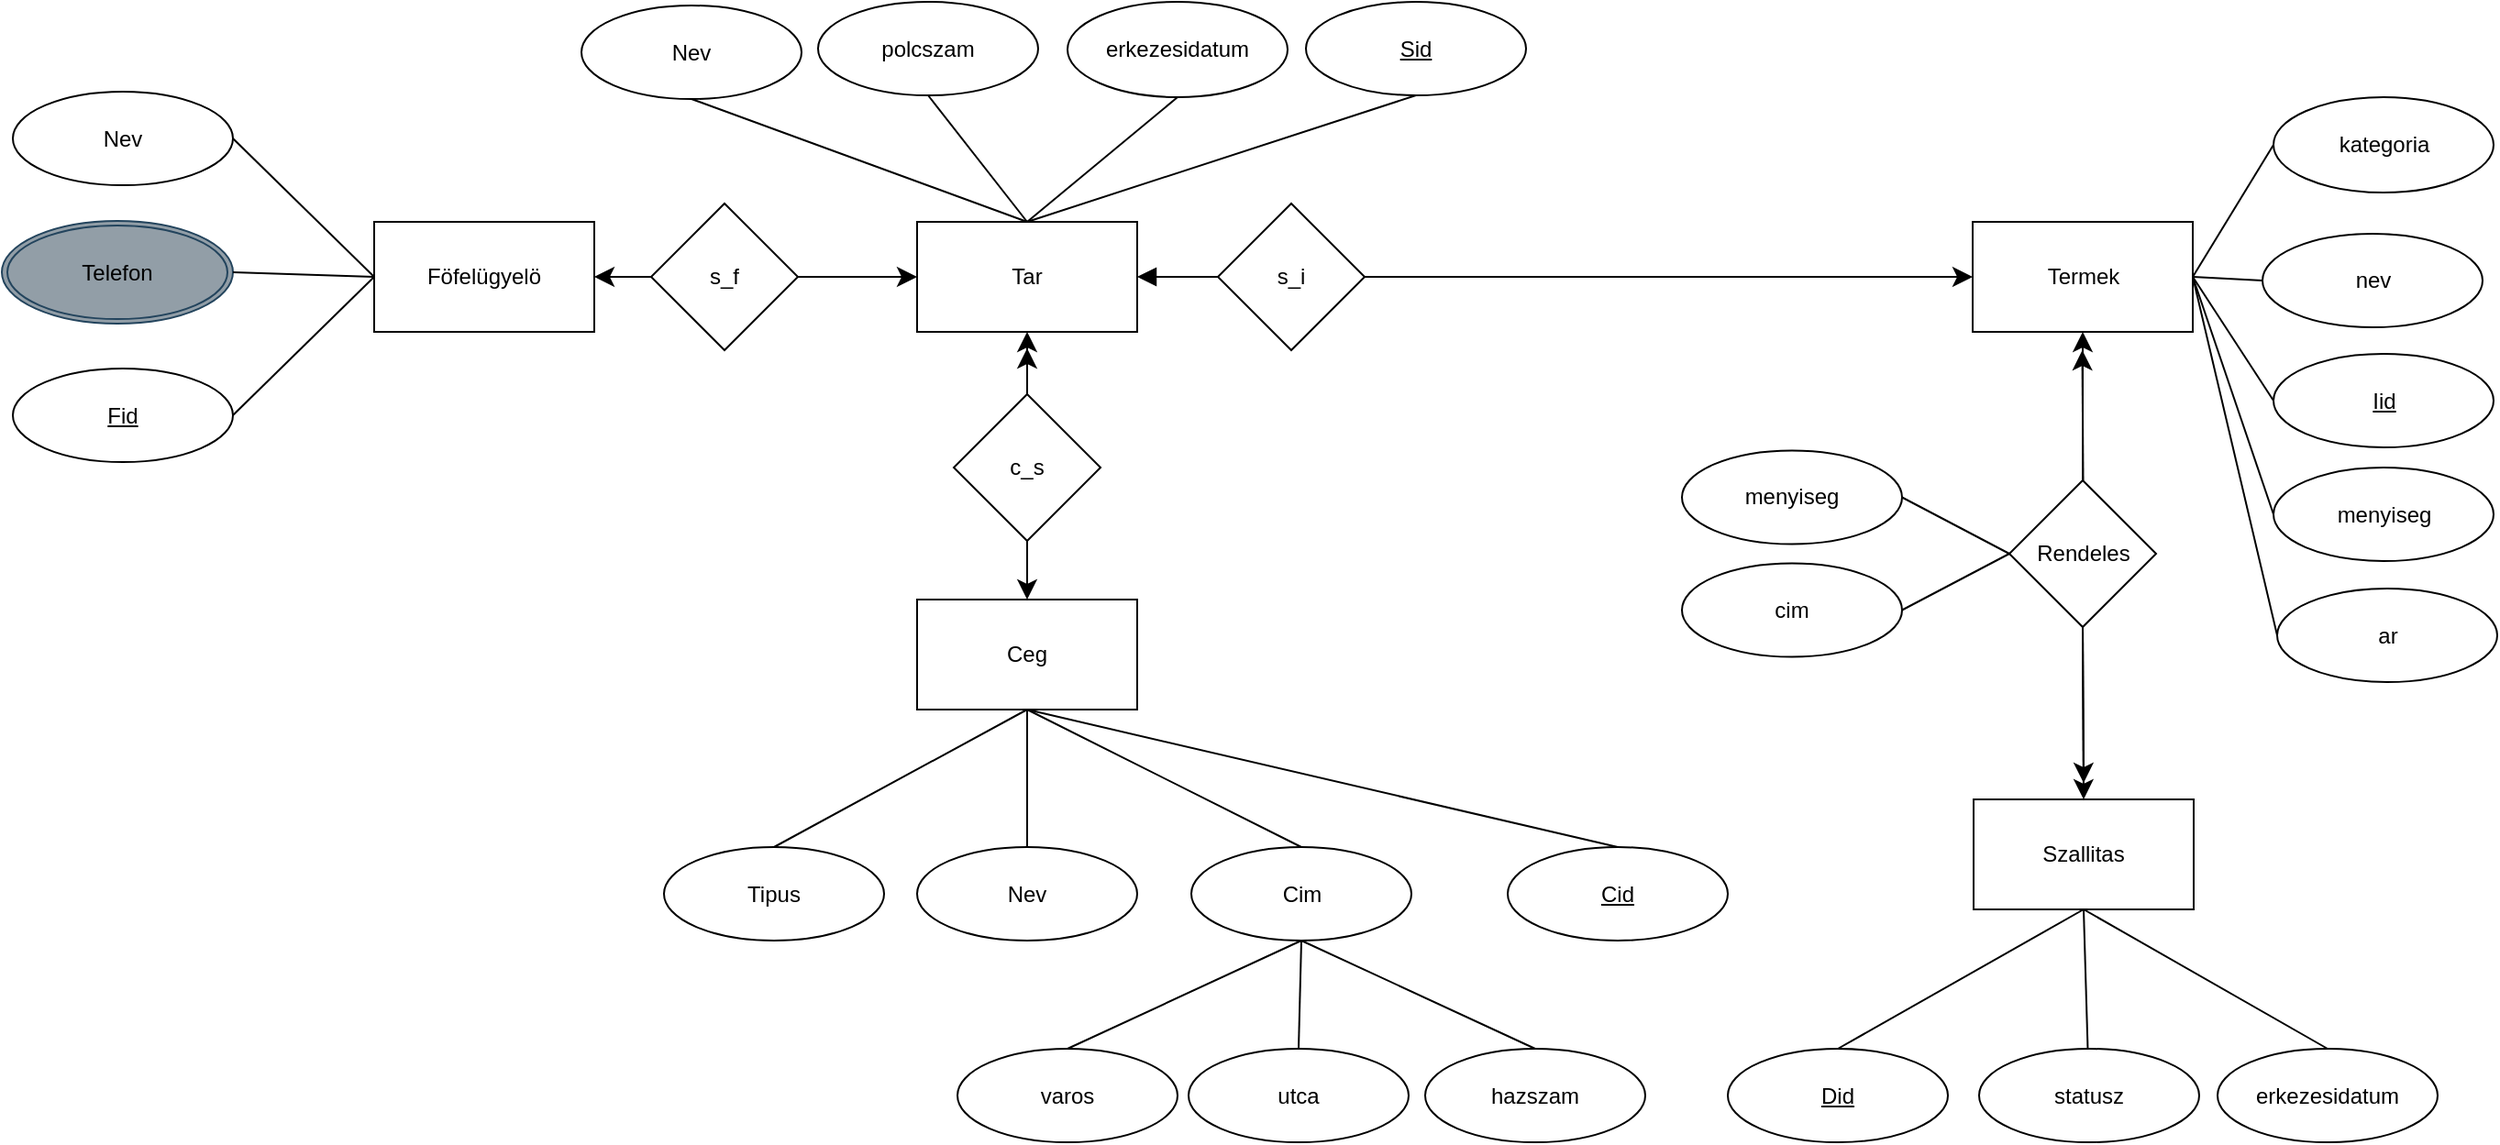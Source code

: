 <mxfile version="27.0.4">
  <diagram name="Page-1" id="25buBSfRVbLmozTASeky">
    <mxGraphModel dx="1442" dy="663" grid="0" gridSize="10" guides="1" tooltips="1" connect="1" arrows="1" fold="1" page="0" pageScale="1" pageWidth="4681" pageHeight="3300" math="0" shadow="0">
      <root>
        <mxCell id="0" />
        <mxCell id="1" parent="0" />
        <mxCell id="w4t-J_91MO3C1HGHpQgH-26" value="Telefon" style="ellipse;whiteSpace=wrap;html=1;fillColor=#929EA7;strokeColor=#23445d;" parent="1" vertex="1">
          <mxGeometry x="-306" y="147.5" width="126" height="56" as="geometry" />
        </mxCell>
        <mxCell id="w4t-J_91MO3C1HGHpQgH-1" value="Tar" style="rounded=0;whiteSpace=wrap;html=1;" parent="1" vertex="1">
          <mxGeometry x="193" y="148" width="120" height="60" as="geometry" />
        </mxCell>
        <mxCell id="w4t-J_91MO3C1HGHpQgH-9" value="" style="endArrow=none;html=1;rounded=0;fontSize=12;startSize=8;endSize=8;curved=1;entryX=0.5;entryY=1;entryDx=0;entryDy=0;exitX=0.5;exitY=0;exitDx=0;exitDy=0;" parent="1" source="w4t-J_91MO3C1HGHpQgH-1" target="w4t-J_91MO3C1HGHpQgH-61" edge="1">
          <mxGeometry width="50" height="50" relative="1" as="geometry">
            <mxPoint x="318" y="225" as="sourcePoint" />
            <mxPoint x="471" y="78" as="targetPoint" />
          </mxGeometry>
        </mxCell>
        <mxCell id="w4t-J_91MO3C1HGHpQgH-10" value="" style="endArrow=none;html=1;rounded=0;fontSize=12;startSize=8;endSize=8;curved=1;entryX=0.5;entryY=1;entryDx=0;entryDy=0;exitX=0.5;exitY=0;exitDx=0;exitDy=0;" parent="1" source="w4t-J_91MO3C1HGHpQgH-1" target="w4t-J_91MO3C1HGHpQgH-66" edge="1">
          <mxGeometry width="50" height="50" relative="1" as="geometry">
            <mxPoint x="263" y="158" as="sourcePoint" />
            <mxPoint x="330" y="78" as="targetPoint" />
          </mxGeometry>
        </mxCell>
        <mxCell id="w4t-J_91MO3C1HGHpQgH-12" value="" style="endArrow=none;html=1;rounded=0;fontSize=12;startSize=8;endSize=8;curved=1;entryX=0.5;entryY=1;entryDx=0;entryDy=0;exitX=0.5;exitY=0;exitDx=0;exitDy=0;" parent="1" source="w4t-J_91MO3C1HGHpQgH-1" target="w4t-J_91MO3C1HGHpQgH-60" edge="1">
          <mxGeometry width="50" height="50" relative="1" as="geometry">
            <mxPoint x="273" y="168" as="sourcePoint" />
            <mxPoint x="199" y="78" as="targetPoint" />
          </mxGeometry>
        </mxCell>
        <mxCell id="w4t-J_91MO3C1HGHpQgH-13" value="" style="endArrow=none;html=1;rounded=0;fontSize=12;startSize=8;endSize=8;curved=1;entryX=0.5;entryY=1;entryDx=0;entryDy=0;exitX=0.5;exitY=0;exitDx=0;exitDy=0;" parent="1" source="w4t-J_91MO3C1HGHpQgH-1" target="w4t-J_91MO3C1HGHpQgH-59" edge="1">
          <mxGeometry width="50" height="50" relative="1" as="geometry">
            <mxPoint x="283" y="178" as="sourcePoint" />
            <mxPoint x="68" y="78" as="targetPoint" />
          </mxGeometry>
        </mxCell>
        <mxCell id="w4t-J_91MO3C1HGHpQgH-17" value="s_f" style="rhombus;whiteSpace=wrap;html=1;" parent="1" vertex="1">
          <mxGeometry x="48" y="138" width="80" height="80" as="geometry" />
        </mxCell>
        <mxCell id="w4t-J_91MO3C1HGHpQgH-18" value="" style="endArrow=none;html=1;rounded=0;fontSize=12;startSize=8;endSize=8;curved=1;entryX=1;entryY=0.5;entryDx=0;entryDy=0;exitX=0;exitY=0.5;exitDx=0;exitDy=0;endFill=1;startFill=1;startArrow=classic;" parent="1" source="w4t-J_91MO3C1HGHpQgH-1" target="w4t-J_91MO3C1HGHpQgH-17" edge="1">
          <mxGeometry width="50" height="50" relative="1" as="geometry">
            <mxPoint x="30" y="225" as="sourcePoint" />
            <mxPoint x="80" y="175" as="targetPoint" />
          </mxGeometry>
        </mxCell>
        <mxCell id="w4t-J_91MO3C1HGHpQgH-19" value="Föfelügyelö" style="rounded=0;whiteSpace=wrap;html=1;" parent="1" vertex="1">
          <mxGeometry x="-103" y="148" width="120" height="60" as="geometry" />
        </mxCell>
        <mxCell id="w4t-J_91MO3C1HGHpQgH-20" value="" style="endArrow=none;html=1;rounded=0;fontSize=12;startSize=8;endSize=8;curved=1;exitX=1;exitY=0.5;exitDx=0;exitDy=0;entryX=0;entryY=0.5;entryDx=0;entryDy=0;startArrow=classic;startFill=1;" parent="1" source="w4t-J_91MO3C1HGHpQgH-19" target="w4t-J_91MO3C1HGHpQgH-17" edge="1">
          <mxGeometry width="50" height="50" relative="1" as="geometry">
            <mxPoint x="30" y="225" as="sourcePoint" />
            <mxPoint x="80" y="175" as="targetPoint" />
          </mxGeometry>
        </mxCell>
        <mxCell id="w4t-J_91MO3C1HGHpQgH-23" value="Nev" style="ellipse;whiteSpace=wrap;html=1;" parent="1" vertex="1">
          <mxGeometry x="-300" y="77" width="120" height="51" as="geometry" />
        </mxCell>
        <mxCell id="w4t-J_91MO3C1HGHpQgH-24" value="Telefon" style="ellipse;whiteSpace=wrap;html=1;fillColor=#929EA7;strokeColor=#23445d;" parent="1" vertex="1">
          <mxGeometry x="-303" y="150" width="120" height="51" as="geometry" />
        </mxCell>
        <mxCell id="w4t-J_91MO3C1HGHpQgH-27" value="&lt;u&gt;Fid&lt;/u&gt;" style="ellipse;whiteSpace=wrap;html=1;" parent="1" vertex="1">
          <mxGeometry x="-300" y="228" width="120" height="51" as="geometry" />
        </mxCell>
        <mxCell id="w4t-J_91MO3C1HGHpQgH-28" value="" style="endArrow=none;html=1;rounded=0;fontSize=12;startSize=8;endSize=8;curved=1;exitX=1;exitY=0.5;exitDx=0;exitDy=0;entryX=0;entryY=0.5;entryDx=0;entryDy=0;" parent="1" source="w4t-J_91MO3C1HGHpQgH-23" target="w4t-J_91MO3C1HGHpQgH-19" edge="1">
          <mxGeometry width="50" height="50" relative="1" as="geometry">
            <mxPoint x="32" y="188" as="sourcePoint" />
            <mxPoint x="58" y="188" as="targetPoint" />
          </mxGeometry>
        </mxCell>
        <mxCell id="w4t-J_91MO3C1HGHpQgH-29" value="" style="endArrow=none;html=1;rounded=0;fontSize=12;startSize=8;endSize=8;curved=1;exitX=0;exitY=0.5;exitDx=0;exitDy=0;entryX=1;entryY=0.5;entryDx=0;entryDy=0;" parent="1" source="w4t-J_91MO3C1HGHpQgH-19" target="w4t-J_91MO3C1HGHpQgH-26" edge="1">
          <mxGeometry width="50" height="50" relative="1" as="geometry">
            <mxPoint x="-163" y="133" as="sourcePoint" />
            <mxPoint x="-165" y="196" as="targetPoint" />
          </mxGeometry>
        </mxCell>
        <mxCell id="w4t-J_91MO3C1HGHpQgH-30" value="" style="endArrow=none;html=1;rounded=0;fontSize=12;startSize=8;endSize=8;curved=1;exitX=0;exitY=0.5;exitDx=0;exitDy=0;entryX=1;entryY=0.5;entryDx=0;entryDy=0;" parent="1" source="w4t-J_91MO3C1HGHpQgH-19" target="w4t-J_91MO3C1HGHpQgH-27" edge="1">
          <mxGeometry width="50" height="50" relative="1" as="geometry">
            <mxPoint x="-88" y="188" as="sourcePoint" />
            <mxPoint x="-163" y="206" as="targetPoint" />
          </mxGeometry>
        </mxCell>
        <mxCell id="w4t-J_91MO3C1HGHpQgH-55" value="c_s" style="rhombus;whiteSpace=wrap;html=1;" parent="1" vertex="1">
          <mxGeometry x="213" y="242" width="80" height="80" as="geometry" />
        </mxCell>
        <mxCell id="w4t-J_91MO3C1HGHpQgH-56" value="" style="endArrow=none;html=1;rounded=0;fontSize=12;startSize=8;endSize=8;curved=1;entryX=0.5;entryY=0;entryDx=0;entryDy=0;exitX=0.5;exitY=1;exitDx=0;exitDy=0;startArrow=classic;startFill=1;" parent="1" source="w4t-J_91MO3C1HGHpQgH-1" target="w4t-J_91MO3C1HGHpQgH-55" edge="1">
          <mxGeometry width="50" height="50" relative="1" as="geometry">
            <mxPoint x="257" y="210" as="sourcePoint" />
            <mxPoint x="258" y="396" as="targetPoint" />
          </mxGeometry>
        </mxCell>
        <mxCell id="w4t-J_91MO3C1HGHpQgH-57" value="Ceg" style="rounded=0;whiteSpace=wrap;html=1;" parent="1" vertex="1">
          <mxGeometry x="193" y="354" width="120" height="60" as="geometry" />
        </mxCell>
        <mxCell id="w4t-J_91MO3C1HGHpQgH-58" value="" style="endArrow=none;html=1;rounded=0;fontSize=12;startSize=8;endSize=8;curved=1;exitX=0.5;exitY=0;exitDx=0;exitDy=0;entryX=0.5;entryY=1;entryDx=0;entryDy=0;startArrow=classic;startFill=1;" parent="1" source="w4t-J_91MO3C1HGHpQgH-57" target="w4t-J_91MO3C1HGHpQgH-55" edge="1">
          <mxGeometry width="50" height="50" relative="1" as="geometry">
            <mxPoint x="208" y="446" as="sourcePoint" />
            <mxPoint x="258" y="396" as="targetPoint" />
          </mxGeometry>
        </mxCell>
        <mxCell id="w4t-J_91MO3C1HGHpQgH-59" value="Nev" style="ellipse;whiteSpace=wrap;html=1;" parent="1" vertex="1">
          <mxGeometry x="10" y="30" width="120" height="51" as="geometry" />
        </mxCell>
        <mxCell id="w4t-J_91MO3C1HGHpQgH-60" value="polcszam" style="ellipse;whiteSpace=wrap;html=1;" parent="1" vertex="1">
          <mxGeometry x="139" y="28" width="120" height="51" as="geometry" />
        </mxCell>
        <mxCell id="w4t-J_91MO3C1HGHpQgH-61" value="&lt;u&gt;Sid&lt;/u&gt;" style="ellipse;whiteSpace=wrap;html=1;" parent="1" vertex="1">
          <mxGeometry x="405" y="28" width="120" height="51" as="geometry" />
        </mxCell>
        <mxCell id="w4t-J_91MO3C1HGHpQgH-66" value="erkezesidatum" style="ellipse;whiteSpace=wrap;html=1;" parent="1" vertex="1">
          <mxGeometry x="275" y="28" width="120" height="52" as="geometry" />
        </mxCell>
        <mxCell id="w4t-J_91MO3C1HGHpQgH-68" value="s_i" style="rhombus;whiteSpace=wrap;html=1;" parent="1" vertex="1">
          <mxGeometry x="357" y="138" width="80" height="80" as="geometry" />
        </mxCell>
        <mxCell id="w4t-J_91MO3C1HGHpQgH-69" value="" style="endArrow=none;html=1;rounded=0;fontSize=12;startSize=8;endSize=8;curved=1;entryX=0;entryY=0.5;entryDx=0;entryDy=0;exitX=1;exitY=0.5;exitDx=0;exitDy=0;startArrow=block;startFill=1;" parent="1" source="w4t-J_91MO3C1HGHpQgH-1" target="w4t-J_91MO3C1HGHpQgH-68" edge="1">
          <mxGeometry width="50" height="50" relative="1" as="geometry">
            <mxPoint x="605" y="119.5" as="sourcePoint" />
            <mxPoint x="610" y="307.5" as="targetPoint" />
          </mxGeometry>
        </mxCell>
        <mxCell id="w4t-J_91MO3C1HGHpQgH-70" value="Termek" style="rounded=0;whiteSpace=wrap;html=1;" parent="1" vertex="1">
          <mxGeometry x="768.5" y="148" width="120" height="60" as="geometry" />
        </mxCell>
        <mxCell id="w4t-J_91MO3C1HGHpQgH-71" value="" style="endArrow=none;html=1;rounded=0;fontSize=12;startSize=8;endSize=8;curved=1;entryX=1;entryY=0.5;entryDx=0;entryDy=0;exitX=0;exitY=0.5;exitDx=0;exitDy=0;startArrow=classic;startFill=1;" parent="1" source="w4t-J_91MO3C1HGHpQgH-70" target="w4t-J_91MO3C1HGHpQgH-68" edge="1">
          <mxGeometry width="50" height="50" relative="1" as="geometry">
            <mxPoint x="560" y="357.5" as="sourcePoint" />
            <mxPoint x="610" y="307.5" as="targetPoint" />
          </mxGeometry>
        </mxCell>
        <mxCell id="w4t-J_91MO3C1HGHpQgH-72" value="nev" style="ellipse;whiteSpace=wrap;html=1;" parent="1" vertex="1">
          <mxGeometry x="926.5" y="154.5" width="120" height="51" as="geometry" />
        </mxCell>
        <mxCell id="w4t-J_91MO3C1HGHpQgH-73" value="&lt;u&gt;Iid&lt;/u&gt;" style="ellipse;whiteSpace=wrap;html=1;" parent="1" vertex="1">
          <mxGeometry x="932.5" y="220" width="120" height="51" as="geometry" />
        </mxCell>
        <mxCell id="w4t-J_91MO3C1HGHpQgH-74" value="" style="endArrow=none;html=1;rounded=0;fontSize=12;startSize=8;endSize=8;curved=1;exitX=0;exitY=0.5;exitDx=0;exitDy=0;entryX=1;entryY=0.5;entryDx=0;entryDy=0;" parent="1" source="w4t-J_91MO3C1HGHpQgH-81" target="w4t-J_91MO3C1HGHpQgH-70" edge="1">
          <mxGeometry width="50" height="50" relative="1" as="geometry">
            <mxPoint x="476" y="377.5" as="sourcePoint" />
            <mxPoint x="588" y="320.5" as="targetPoint" />
          </mxGeometry>
        </mxCell>
        <mxCell id="w4t-J_91MO3C1HGHpQgH-75" value="" style="endArrow=none;html=1;rounded=0;fontSize=12;startSize=8;endSize=8;curved=1;exitX=1;exitY=0.5;exitDx=0;exitDy=0;entryX=0;entryY=0.5;entryDx=0;entryDy=0;" parent="1" source="w4t-J_91MO3C1HGHpQgH-70" target="w4t-J_91MO3C1HGHpQgH-72" edge="1">
          <mxGeometry width="50" height="50" relative="1" as="geometry">
            <mxPoint x="367" y="265.5" as="sourcePoint" />
            <mxPoint x="357" y="328.5" as="targetPoint" />
          </mxGeometry>
        </mxCell>
        <mxCell id="w4t-J_91MO3C1HGHpQgH-76" value="" style="endArrow=none;html=1;rounded=0;fontSize=12;startSize=8;endSize=8;curved=1;exitX=1;exitY=0.5;exitDx=0;exitDy=0;entryX=0;entryY=0.5;entryDx=0;entryDy=0;" parent="1" source="w4t-J_91MO3C1HGHpQgH-70" target="w4t-J_91MO3C1HGHpQgH-73" edge="1">
          <mxGeometry width="50" height="50" relative="1" as="geometry">
            <mxPoint x="442" y="320.5" as="sourcePoint" />
            <mxPoint x="367" y="338.5" as="targetPoint" />
          </mxGeometry>
        </mxCell>
        <mxCell id="w4t-J_91MO3C1HGHpQgH-77" value="kategoria" style="ellipse;whiteSpace=wrap;html=1;" parent="1" vertex="1">
          <mxGeometry x="932.5" y="80" width="120" height="52" as="geometry" />
        </mxCell>
        <mxCell id="w4t-J_91MO3C1HGHpQgH-78" value="" style="endArrow=none;html=1;rounded=0;fontSize=12;startSize=8;endSize=8;curved=1;exitX=1;exitY=0.5;exitDx=0;exitDy=0;entryX=0;entryY=0.5;entryDx=0;entryDy=0;" parent="1" source="w4t-J_91MO3C1HGHpQgH-70" target="w4t-J_91MO3C1HGHpQgH-77" edge="1">
          <mxGeometry width="50" height="50" relative="1" as="geometry">
            <mxPoint x="741" y="325.5" as="sourcePoint" />
            <mxPoint x="493" y="328.5" as="targetPoint" />
          </mxGeometry>
        </mxCell>
        <mxCell id="w4t-J_91MO3C1HGHpQgH-81" value="menyiseg" style="ellipse;whiteSpace=wrap;html=1;" parent="1" vertex="1">
          <mxGeometry x="932.5" y="282" width="120" height="51" as="geometry" />
        </mxCell>
        <mxCell id="w4t-J_91MO3C1HGHpQgH-82" value="" style="endArrow=none;html=1;rounded=0;fontSize=12;startSize=8;endSize=8;curved=1;exitX=0;exitY=0.5;exitDx=0;exitDy=0;entryX=1;entryY=0.5;entryDx=0;entryDy=0;" parent="1" source="w4t-J_91MO3C1HGHpQgH-83" target="w4t-J_91MO3C1HGHpQgH-70" edge="1">
          <mxGeometry width="50" height="50" relative="1" as="geometry">
            <mxPoint x="478" y="443.5" as="sourcePoint" />
            <mxPoint x="606" y="244" as="targetPoint" />
          </mxGeometry>
        </mxCell>
        <mxCell id="w4t-J_91MO3C1HGHpQgH-83" value="ar" style="ellipse;whiteSpace=wrap;html=1;" parent="1" vertex="1">
          <mxGeometry x="934.5" y="348" width="120" height="51" as="geometry" />
        </mxCell>
        <mxCell id="w4t-J_91MO3C1HGHpQgH-84" value="Rendeles" style="rhombus;whiteSpace=wrap;html=1;" parent="1" vertex="1">
          <mxGeometry x="788.5" y="289" width="80" height="80" as="geometry" />
        </mxCell>
        <mxCell id="w4t-J_91MO3C1HGHpQgH-85" value="" style="endArrow=none;html=1;rounded=0;fontSize=12;startSize=8;endSize=8;curved=1;entryX=0.5;entryY=0;entryDx=0;entryDy=0;exitX=0.5;exitY=1;exitDx=0;exitDy=0;startArrow=classic;startFill=1;" parent="1" source="w4t-J_91MO3C1HGHpQgH-70" target="w4t-J_91MO3C1HGHpQgH-84" edge="1">
          <mxGeometry width="50" height="50" relative="1" as="geometry">
            <mxPoint x="203" y="188" as="sourcePoint" />
            <mxPoint x="138" y="188" as="targetPoint" />
          </mxGeometry>
        </mxCell>
        <mxCell id="w4t-J_91MO3C1HGHpQgH-86" value="menyiseg" style="ellipse;whiteSpace=wrap;html=1;" parent="1" vertex="1">
          <mxGeometry x="610" y="272.75" width="120" height="51" as="geometry" />
        </mxCell>
        <mxCell id="w4t-J_91MO3C1HGHpQgH-87" value="" style="endArrow=none;html=1;rounded=0;fontSize=12;startSize=8;endSize=8;curved=1;exitX=1;exitY=0.5;exitDx=0;exitDy=0;entryX=0;entryY=0.5;entryDx=0;entryDy=0;" parent="1" source="w4t-J_91MO3C1HGHpQgH-86" target="w4t-J_91MO3C1HGHpQgH-84" edge="1">
          <mxGeometry width="50" height="50" relative="1" as="geometry">
            <mxPoint x="10" y="274" as="sourcePoint" />
            <mxPoint x="-43" y="246" as="targetPoint" />
          </mxGeometry>
        </mxCell>
        <mxCell id="w4t-J_91MO3C1HGHpQgH-88" value="cim" style="ellipse;whiteSpace=wrap;html=1;" parent="1" vertex="1">
          <mxGeometry x="610" y="334.25" width="120" height="51" as="geometry" />
        </mxCell>
        <mxCell id="w4t-J_91MO3C1HGHpQgH-89" value="" style="endArrow=none;html=1;rounded=0;fontSize=12;startSize=8;endSize=8;curved=1;exitX=1;exitY=0.5;exitDx=0;exitDy=0;entryX=0;entryY=0.5;entryDx=0;entryDy=0;" parent="1" source="w4t-J_91MO3C1HGHpQgH-88" target="w4t-J_91MO3C1HGHpQgH-84" edge="1">
          <mxGeometry width="50" height="50" relative="1" as="geometry">
            <mxPoint x="6" y="329" as="sourcePoint" />
            <mxPoint x="-1" y="294" as="targetPoint" />
          </mxGeometry>
        </mxCell>
        <mxCell id="w4t-J_91MO3C1HGHpQgH-90" value="Szallitas" style="rounded=0;whiteSpace=wrap;html=1;" parent="1" vertex="1">
          <mxGeometry x="769" y="463" width="120" height="60" as="geometry" />
        </mxCell>
        <mxCell id="w4t-J_91MO3C1HGHpQgH-91" value="" style="endArrow=none;html=1;rounded=0;fontSize=12;startSize=8;endSize=8;curved=1;exitX=0.5;exitY=0;exitDx=0;exitDy=0;entryX=0.5;entryY=1;entryDx=0;entryDy=0;startArrow=classic;startFill=1;" parent="1" source="w4t-J_91MO3C1HGHpQgH-90" target="w4t-J_91MO3C1HGHpQgH-84" edge="1">
          <mxGeometry width="50" height="50" relative="1" as="geometry">
            <mxPoint x="-90" y="341" as="sourcePoint" />
            <mxPoint x="-74" y="297" as="targetPoint" />
          </mxGeometry>
        </mxCell>
        <mxCell id="w4t-J_91MO3C1HGHpQgH-92" value="&lt;u&gt;Did&lt;/u&gt;" style="ellipse;whiteSpace=wrap;html=1;" parent="1" vertex="1">
          <mxGeometry x="635" y="599" width="120" height="51" as="geometry" />
        </mxCell>
        <mxCell id="w4t-J_91MO3C1HGHpQgH-93" value="erkezesidatum" style="ellipse;whiteSpace=wrap;html=1;" parent="1" vertex="1">
          <mxGeometry x="902" y="599" width="120" height="51" as="geometry" />
        </mxCell>
        <mxCell id="w4t-J_91MO3C1HGHpQgH-94" value="statusz" style="ellipse;whiteSpace=wrap;html=1;" parent="1" vertex="1">
          <mxGeometry x="772" y="599" width="120" height="51" as="geometry" />
        </mxCell>
        <mxCell id="w4t-J_91MO3C1HGHpQgH-95" value="" style="endArrow=none;html=1;rounded=0;fontSize=12;startSize=8;endSize=8;curved=1;exitX=0.5;exitY=1;exitDx=0;exitDy=0;entryX=0.5;entryY=0;entryDx=0;entryDy=0;" parent="1" source="w4t-J_91MO3C1HGHpQgH-90" target="w4t-J_91MO3C1HGHpQgH-92" edge="1">
          <mxGeometry width="50" height="50" relative="1" as="geometry">
            <mxPoint x="-65" y="454" as="sourcePoint" />
            <mxPoint x="-65" y="339" as="targetPoint" />
          </mxGeometry>
        </mxCell>
        <mxCell id="w4t-J_91MO3C1HGHpQgH-96" value="" style="endArrow=none;html=1;rounded=0;fontSize=12;startSize=8;endSize=8;curved=1;exitX=0.5;exitY=1;exitDx=0;exitDy=0;" parent="1" source="w4t-J_91MO3C1HGHpQgH-90" target="w4t-J_91MO3C1HGHpQgH-94" edge="1">
          <mxGeometry width="50" height="50" relative="1" as="geometry">
            <mxPoint x="-65" y="514" as="sourcePoint" />
            <mxPoint x="-199" y="590" as="targetPoint" />
          </mxGeometry>
        </mxCell>
        <mxCell id="w4t-J_91MO3C1HGHpQgH-97" value="" style="endArrow=none;html=1;rounded=0;fontSize=12;startSize=8;endSize=8;curved=1;exitX=0.5;exitY=1;exitDx=0;exitDy=0;entryX=0.5;entryY=0;entryDx=0;entryDy=0;" parent="1" source="w4t-J_91MO3C1HGHpQgH-90" target="w4t-J_91MO3C1HGHpQgH-93" edge="1">
          <mxGeometry width="50" height="50" relative="1" as="geometry">
            <mxPoint x="-65" y="514" as="sourcePoint" />
            <mxPoint x="-63" y="590" as="targetPoint" />
          </mxGeometry>
        </mxCell>
        <mxCell id="p0ghVncnAWHszJ2jz1ER-1" value="Tipus" style="ellipse;whiteSpace=wrap;html=1;" parent="1" vertex="1">
          <mxGeometry x="55" y="489" width="120" height="51" as="geometry" />
        </mxCell>
        <mxCell id="p0ghVncnAWHszJ2jz1ER-2" value="Nev" style="ellipse;whiteSpace=wrap;html=1;" parent="1" vertex="1">
          <mxGeometry x="193" y="489" width="120" height="51" as="geometry" />
        </mxCell>
        <mxCell id="p0ghVncnAWHszJ2jz1ER-3" value="Cim" style="ellipse;whiteSpace=wrap;html=1;" parent="1" vertex="1">
          <mxGeometry x="342.5" y="489" width="120" height="51" as="geometry" />
        </mxCell>
        <mxCell id="p0ghVncnAWHszJ2jz1ER-4" value="varos" style="ellipse;whiteSpace=wrap;html=1;" parent="1" vertex="1">
          <mxGeometry x="215" y="599" width="120" height="51" as="geometry" />
        </mxCell>
        <mxCell id="p0ghVncnAWHszJ2jz1ER-5" value="utca" style="ellipse;whiteSpace=wrap;html=1;" parent="1" vertex="1">
          <mxGeometry x="341" y="599" width="120" height="51" as="geometry" />
        </mxCell>
        <mxCell id="p0ghVncnAWHszJ2jz1ER-6" value="hazszam" style="ellipse;whiteSpace=wrap;html=1;" parent="1" vertex="1">
          <mxGeometry x="470" y="599" width="120" height="51" as="geometry" />
        </mxCell>
        <mxCell id="p0ghVncnAWHszJ2jz1ER-7" value="&lt;u&gt;Cid&lt;/u&gt;" style="ellipse;whiteSpace=wrap;html=1;" parent="1" vertex="1">
          <mxGeometry x="515" y="489" width="120" height="51" as="geometry" />
        </mxCell>
        <mxCell id="p0ghVncnAWHszJ2jz1ER-8" value="" style="endArrow=none;html=1;rounded=0;fontSize=12;startSize=8;endSize=8;curved=1;entryX=0.5;entryY=0;entryDx=0;entryDy=0;exitX=0.5;exitY=1;exitDx=0;exitDy=0;" parent="1" source="p0ghVncnAWHszJ2jz1ER-3" target="p0ghVncnAWHszJ2jz1ER-6" edge="1">
          <mxGeometry width="50" height="50" relative="1" as="geometry">
            <mxPoint x="483" y="842" as="sourcePoint" />
            <mxPoint x="701" y="772" as="targetPoint" />
          </mxGeometry>
        </mxCell>
        <mxCell id="p0ghVncnAWHszJ2jz1ER-9" value="" style="endArrow=none;html=1;rounded=0;fontSize=12;startSize=8;endSize=8;curved=1;entryX=0.5;entryY=0;entryDx=0;entryDy=0;exitX=0.5;exitY=1;exitDx=0;exitDy=0;" parent="1" source="p0ghVncnAWHszJ2jz1ER-3" target="p0ghVncnAWHszJ2jz1ER-5" edge="1">
          <mxGeometry width="50" height="50" relative="1" as="geometry">
            <mxPoint x="399" y="691" as="sourcePoint" />
            <mxPoint x="551" y="633" as="targetPoint" />
          </mxGeometry>
        </mxCell>
        <mxCell id="p0ghVncnAWHszJ2jz1ER-10" value="" style="endArrow=none;html=1;rounded=0;fontSize=12;startSize=8;endSize=8;curved=1;entryX=0.5;entryY=0;entryDx=0;entryDy=0;exitX=0.5;exitY=1;exitDx=0;exitDy=0;" parent="1" source="p0ghVncnAWHszJ2jz1ER-3" target="p0ghVncnAWHszJ2jz1ER-4" edge="1">
          <mxGeometry width="50" height="50" relative="1" as="geometry">
            <mxPoint x="362" y="749" as="sourcePoint" />
            <mxPoint x="561" y="643" as="targetPoint" />
          </mxGeometry>
        </mxCell>
        <mxCell id="p0ghVncnAWHszJ2jz1ER-11" value="" style="endArrow=none;html=1;rounded=0;fontSize=12;startSize=8;endSize=8;curved=1;entryX=0.5;entryY=0;entryDx=0;entryDy=0;exitX=0.5;exitY=1;exitDx=0;exitDy=0;" parent="1" source="w4t-J_91MO3C1HGHpQgH-57" target="p0ghVncnAWHszJ2jz1ER-1" edge="1">
          <mxGeometry width="50" height="50" relative="1" as="geometry">
            <mxPoint x="429" y="503" as="sourcePoint" />
            <mxPoint x="301" y="562" as="targetPoint" />
          </mxGeometry>
        </mxCell>
        <mxCell id="p0ghVncnAWHszJ2jz1ER-13" value="" style="endArrow=none;html=1;rounded=0;fontSize=12;startSize=8;endSize=8;curved=1;entryX=0.5;entryY=0;entryDx=0;entryDy=0;exitX=0.5;exitY=1;exitDx=0;exitDy=0;" parent="1" source="w4t-J_91MO3C1HGHpQgH-57" target="p0ghVncnAWHszJ2jz1ER-2" edge="1">
          <mxGeometry width="50" height="50" relative="1" as="geometry">
            <mxPoint x="429" y="503" as="sourcePoint" />
            <mxPoint x="301" y="562" as="targetPoint" />
          </mxGeometry>
        </mxCell>
        <mxCell id="p0ghVncnAWHszJ2jz1ER-14" value="" style="endArrow=none;html=1;rounded=0;fontSize=12;startSize=8;endSize=8;curved=1;entryX=0.5;entryY=0;entryDx=0;entryDy=0;exitX=0.5;exitY=1;exitDx=0;exitDy=0;" parent="1" source="w4t-J_91MO3C1HGHpQgH-57" target="p0ghVncnAWHszJ2jz1ER-3" edge="1">
          <mxGeometry width="50" height="50" relative="1" as="geometry">
            <mxPoint x="429" y="503" as="sourcePoint" />
            <mxPoint x="301" y="562" as="targetPoint" />
          </mxGeometry>
        </mxCell>
        <mxCell id="p0ghVncnAWHszJ2jz1ER-15" value="" style="endArrow=none;html=1;rounded=0;fontSize=12;startSize=8;endSize=8;curved=1;entryX=0.5;entryY=1;entryDx=0;entryDy=0;exitX=0.5;exitY=0;exitDx=0;exitDy=0;" parent="1" source="p0ghVncnAWHszJ2jz1ER-7" target="w4t-J_91MO3C1HGHpQgH-57" edge="1">
          <mxGeometry width="50" height="50" relative="1" as="geometry">
            <mxPoint x="439" y="513" as="sourcePoint" />
            <mxPoint x="311" y="572" as="targetPoint" />
          </mxGeometry>
        </mxCell>
        <mxCell id="F12fTsjY0A7_NLu0Q2-M-1" value="" style="endArrow=classic;html=1;rounded=0;fontSize=12;startSize=8;endSize=8;curved=1;exitX=0.5;exitY=0;exitDx=0;exitDy=0;" edge="1" parent="1" source="w4t-J_91MO3C1HGHpQgH-55">
          <mxGeometry width="50" height="50" relative="1" as="geometry">
            <mxPoint x="233" y="257" as="sourcePoint" />
            <mxPoint x="253" y="217" as="targetPoint" />
          </mxGeometry>
        </mxCell>
        <mxCell id="F12fTsjY0A7_NLu0Q2-M-2" value="" style="endArrow=classic;html=1;rounded=0;fontSize=12;startSize=8;endSize=8;curved=1;exitX=0.5;exitY=0;exitDx=0;exitDy=0;" edge="1" parent="1">
          <mxGeometry width="50" height="50" relative="1" as="geometry">
            <mxPoint x="828.75" y="289" as="sourcePoint" />
            <mxPoint x="828.25" y="218" as="targetPoint" />
          </mxGeometry>
        </mxCell>
        <mxCell id="F12fTsjY0A7_NLu0Q2-M-3" value="" style="endArrow=classic;html=1;rounded=0;fontSize=12;startSize=8;endSize=8;curved=1;exitX=0.5;exitY=1;exitDx=0;exitDy=0;" edge="1" parent="1" source="w4t-J_91MO3C1HGHpQgH-84">
          <mxGeometry width="50" height="50" relative="1" as="geometry">
            <mxPoint x="768" y="436" as="sourcePoint" />
            <mxPoint x="829" y="454" as="targetPoint" />
          </mxGeometry>
        </mxCell>
      </root>
    </mxGraphModel>
  </diagram>
</mxfile>

